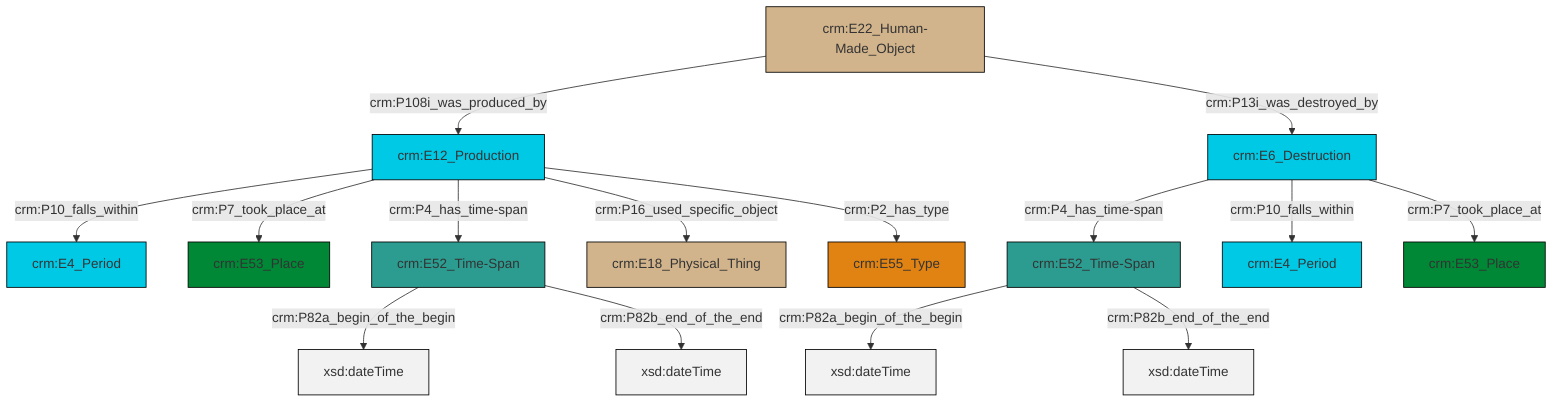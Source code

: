 graph TD
classDef Literal fill:#f2f2f2,stroke:#000000;
classDef CRM_Entity fill:#FFFFFF,stroke:#000000;
classDef Temporal_Entity fill:#00C9E6, stroke:#000000;
classDef Type fill:#E18312, stroke:#000000;
classDef Time-Span fill:#2C9C91, stroke:#000000;
classDef Appellation fill:#FFEB7F, stroke:#000000;
classDef Place fill:#008836, stroke:#000000;
classDef Persistent_Item fill:#B266B2, stroke:#000000;
classDef Conceptual_Object fill:#FFD700, stroke:#000000;
classDef Physical_Thing fill:#D2B48C, stroke:#000000;
classDef Actor fill:#f58aad, stroke:#000000;
classDef PC_Classes fill:#4ce600, stroke:#000000;
classDef Multi fill:#cccccc,stroke:#000000;

4["crm:E6_Destruction"]:::Temporal_Entity -->|crm:P4_has_time-span| 5["crm:E52_Time-Span"]:::Time-Span
2["crm:E12_Production"]:::Temporal_Entity -->|crm:P10_falls_within| 10["crm:E4_Period"]:::Temporal_Entity
2["crm:E12_Production"]:::Temporal_Entity -->|crm:P7_took_place_at| 8["crm:E53_Place"]:::Place
5["crm:E52_Time-Span"]:::Time-Span -->|crm:P82a_begin_of_the_begin| 13[xsd:dateTime]:::Literal
2["crm:E12_Production"]:::Temporal_Entity -->|crm:P4_has_time-span| 0["crm:E52_Time-Span"]:::Time-Span
2["crm:E12_Production"]:::Temporal_Entity -->|crm:P16_used_specific_object| 11["crm:E18_Physical_Thing"]:::Physical_Thing
2["crm:E12_Production"]:::Temporal_Entity -->|crm:P2_has_type| 15["crm:E55_Type"]:::Type
0["crm:E52_Time-Span"]:::Time-Span -->|crm:P82a_begin_of_the_begin| 18[xsd:dateTime]:::Literal
5["crm:E52_Time-Span"]:::Time-Span -->|crm:P82b_end_of_the_end| 19[xsd:dateTime]:::Literal
6["crm:E22_Human-Made_Object"]:::Physical_Thing -->|crm:P108i_was_produced_by| 2["crm:E12_Production"]:::Temporal_Entity
6["crm:E22_Human-Made_Object"]:::Physical_Thing -->|crm:P13i_was_destroyed_by| 4["crm:E6_Destruction"]:::Temporal_Entity
4["crm:E6_Destruction"]:::Temporal_Entity -->|crm:P10_falls_within| 16["crm:E4_Period"]:::Temporal_Entity
0["crm:E52_Time-Span"]:::Time-Span -->|crm:P82b_end_of_the_end| 25[xsd:dateTime]:::Literal
4["crm:E6_Destruction"]:::Temporal_Entity -->|crm:P7_took_place_at| 20["crm:E53_Place"]:::Place